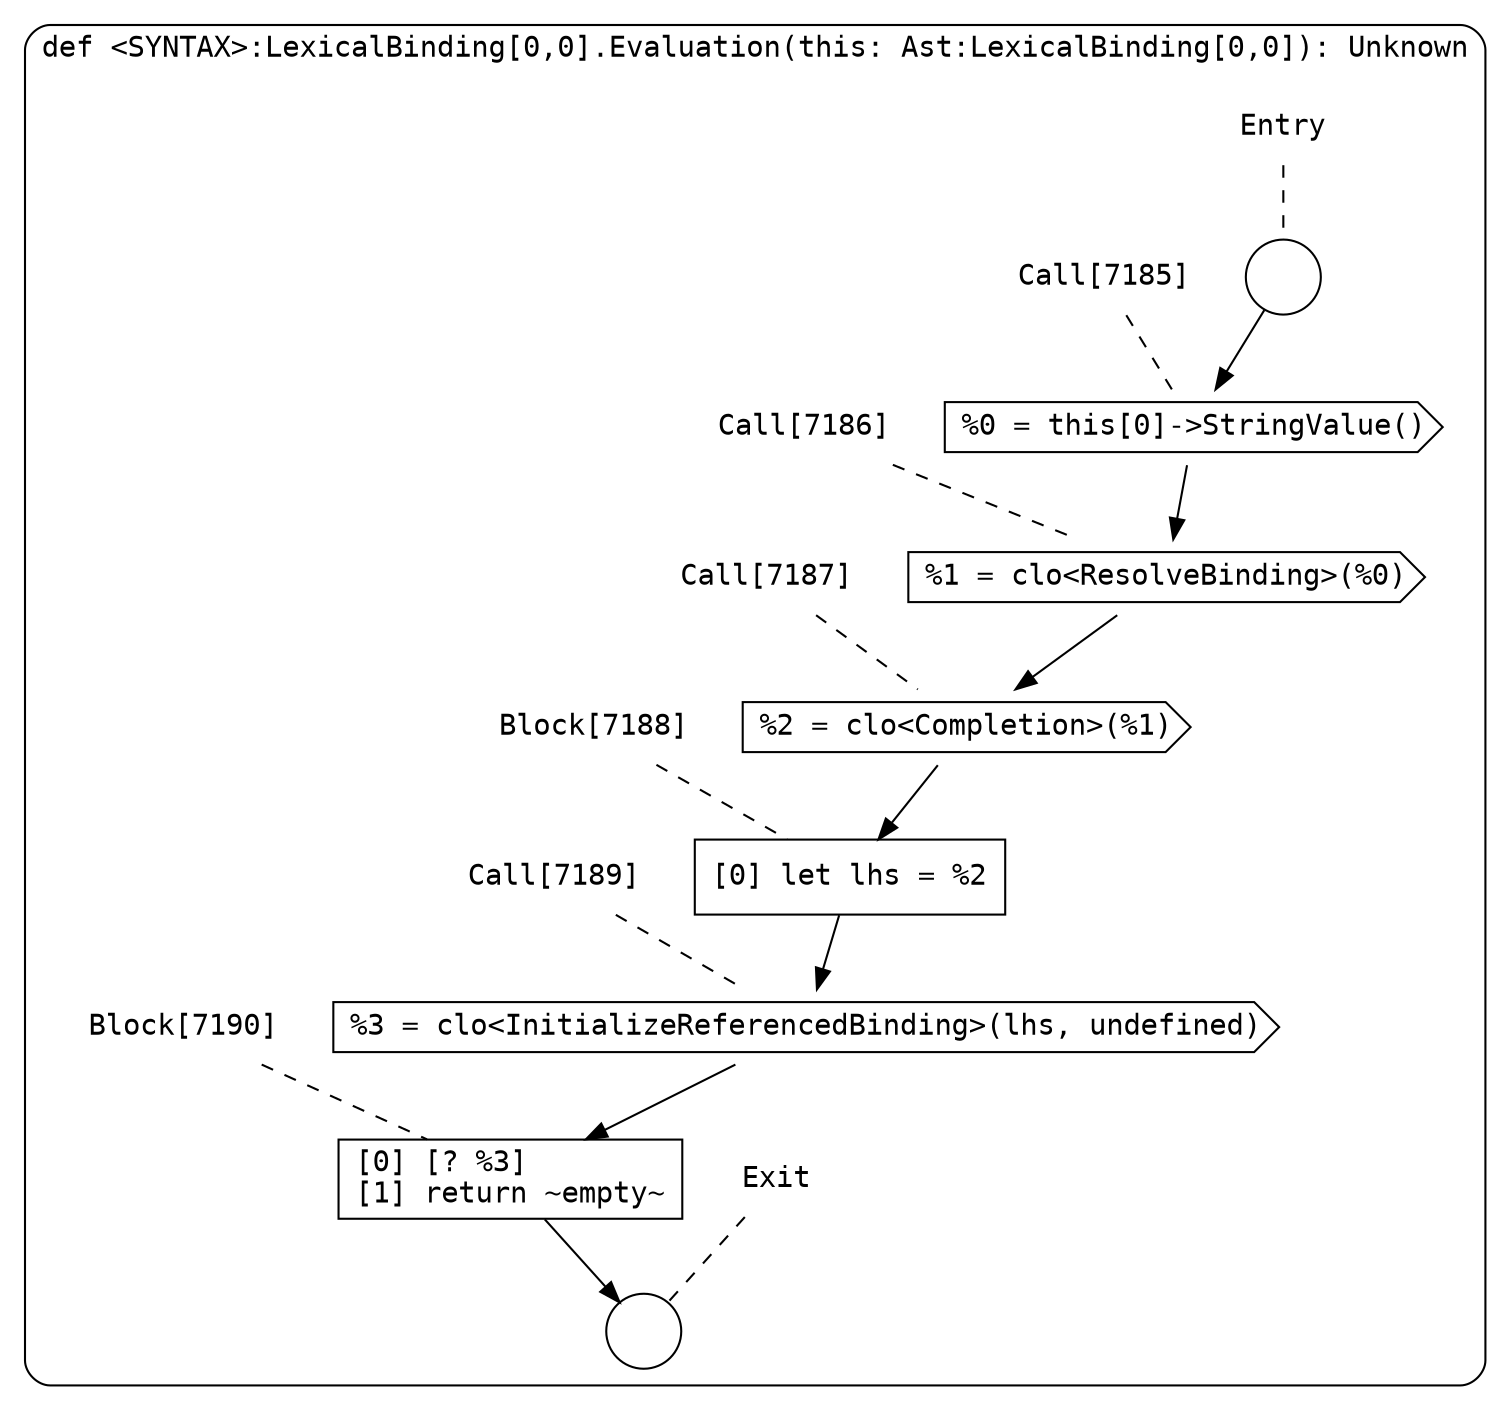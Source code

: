 digraph {
  graph [fontname = "Consolas"]
  node [fontname = "Consolas"]
  edge [fontname = "Consolas"]
  subgraph cluster1388 {
    label = "def <SYNTAX>:LexicalBinding[0,0].Evaluation(this: Ast:LexicalBinding[0,0]): Unknown"
    style = rounded
    cluster1388_entry_name [shape=none, label=<<font color="black">Entry</font>>]
    cluster1388_entry_name -> cluster1388_entry [arrowhead=none, color="black", style=dashed]
    cluster1388_entry [shape=circle label=" " color="black" fillcolor="white" style=filled]
    cluster1388_entry -> node7185 [color="black"]
    cluster1388_exit_name [shape=none, label=<<font color="black">Exit</font>>]
    cluster1388_exit_name -> cluster1388_exit [arrowhead=none, color="black", style=dashed]
    cluster1388_exit [shape=circle label=" " color="black" fillcolor="white" style=filled]
    node7185_name [shape=none, label=<<font color="black">Call[7185]</font>>]
    node7185_name -> node7185 [arrowhead=none, color="black", style=dashed]
    node7185 [shape=cds, label=<<font color="black">%0 = this[0]-&gt;StringValue()</font>> color="black" fillcolor="white", style=filled]
    node7185 -> node7186 [color="black"]
    node7186_name [shape=none, label=<<font color="black">Call[7186]</font>>]
    node7186_name -> node7186 [arrowhead=none, color="black", style=dashed]
    node7186 [shape=cds, label=<<font color="black">%1 = clo&lt;ResolveBinding&gt;(%0)</font>> color="black" fillcolor="white", style=filled]
    node7186 -> node7187 [color="black"]
    node7187_name [shape=none, label=<<font color="black">Call[7187]</font>>]
    node7187_name -> node7187 [arrowhead=none, color="black", style=dashed]
    node7187 [shape=cds, label=<<font color="black">%2 = clo&lt;Completion&gt;(%1)</font>> color="black" fillcolor="white", style=filled]
    node7187 -> node7188 [color="black"]
    node7188_name [shape=none, label=<<font color="black">Block[7188]</font>>]
    node7188_name -> node7188 [arrowhead=none, color="black", style=dashed]
    node7188 [shape=box, label=<<font color="black">[0] let lhs = %2<BR ALIGN="LEFT"/></font>> color="black" fillcolor="white", style=filled]
    node7188 -> node7189 [color="black"]
    node7189_name [shape=none, label=<<font color="black">Call[7189]</font>>]
    node7189_name -> node7189 [arrowhead=none, color="black", style=dashed]
    node7189 [shape=cds, label=<<font color="black">%3 = clo&lt;InitializeReferencedBinding&gt;(lhs, undefined)</font>> color="black" fillcolor="white", style=filled]
    node7189 -> node7190 [color="black"]
    node7190_name [shape=none, label=<<font color="black">Block[7190]</font>>]
    node7190_name -> node7190 [arrowhead=none, color="black", style=dashed]
    node7190 [shape=box, label=<<font color="black">[0] [? %3]<BR ALIGN="LEFT"/>[1] return ~empty~<BR ALIGN="LEFT"/></font>> color="black" fillcolor="white", style=filled]
    node7190 -> cluster1388_exit [color="black"]
  }
}